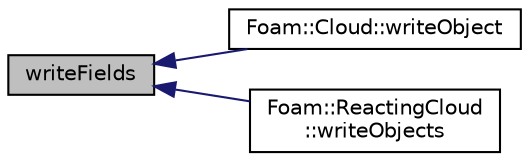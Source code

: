 digraph "writeFields"
{
  bgcolor="transparent";
  edge [fontname="Helvetica",fontsize="10",labelfontname="Helvetica",labelfontsize="10"];
  node [fontname="Helvetica",fontsize="10",shape=record];
  rankdir="LR";
  Node1 [label="writeFields",height=0.2,width=0.4,color="black", fillcolor="grey75", style="filled" fontcolor="black"];
  Node1 -> Node2 [dir="back",color="midnightblue",fontsize="10",style="solid",fontname="Helvetica"];
  Node2 [label="Foam::Cloud::writeObject",height=0.2,width=0.4,color="black",URL="$classFoam_1_1Cloud.html#a22fe39437327f6a44da6f06cd0e65cd9",tooltip="Write using given format, version and compression. "];
  Node1 -> Node3 [dir="back",color="midnightblue",fontsize="10",style="solid",fontname="Helvetica"];
  Node3 [label="Foam::ReactingCloud\l::writeObjects",height=0.2,width=0.4,color="black",URL="$classFoam_1_1ReactingCloud.html#ac8cd993a68562b970c6124292f79832a",tooltip="Write particle fields as objects into the obr registry. "];
}
